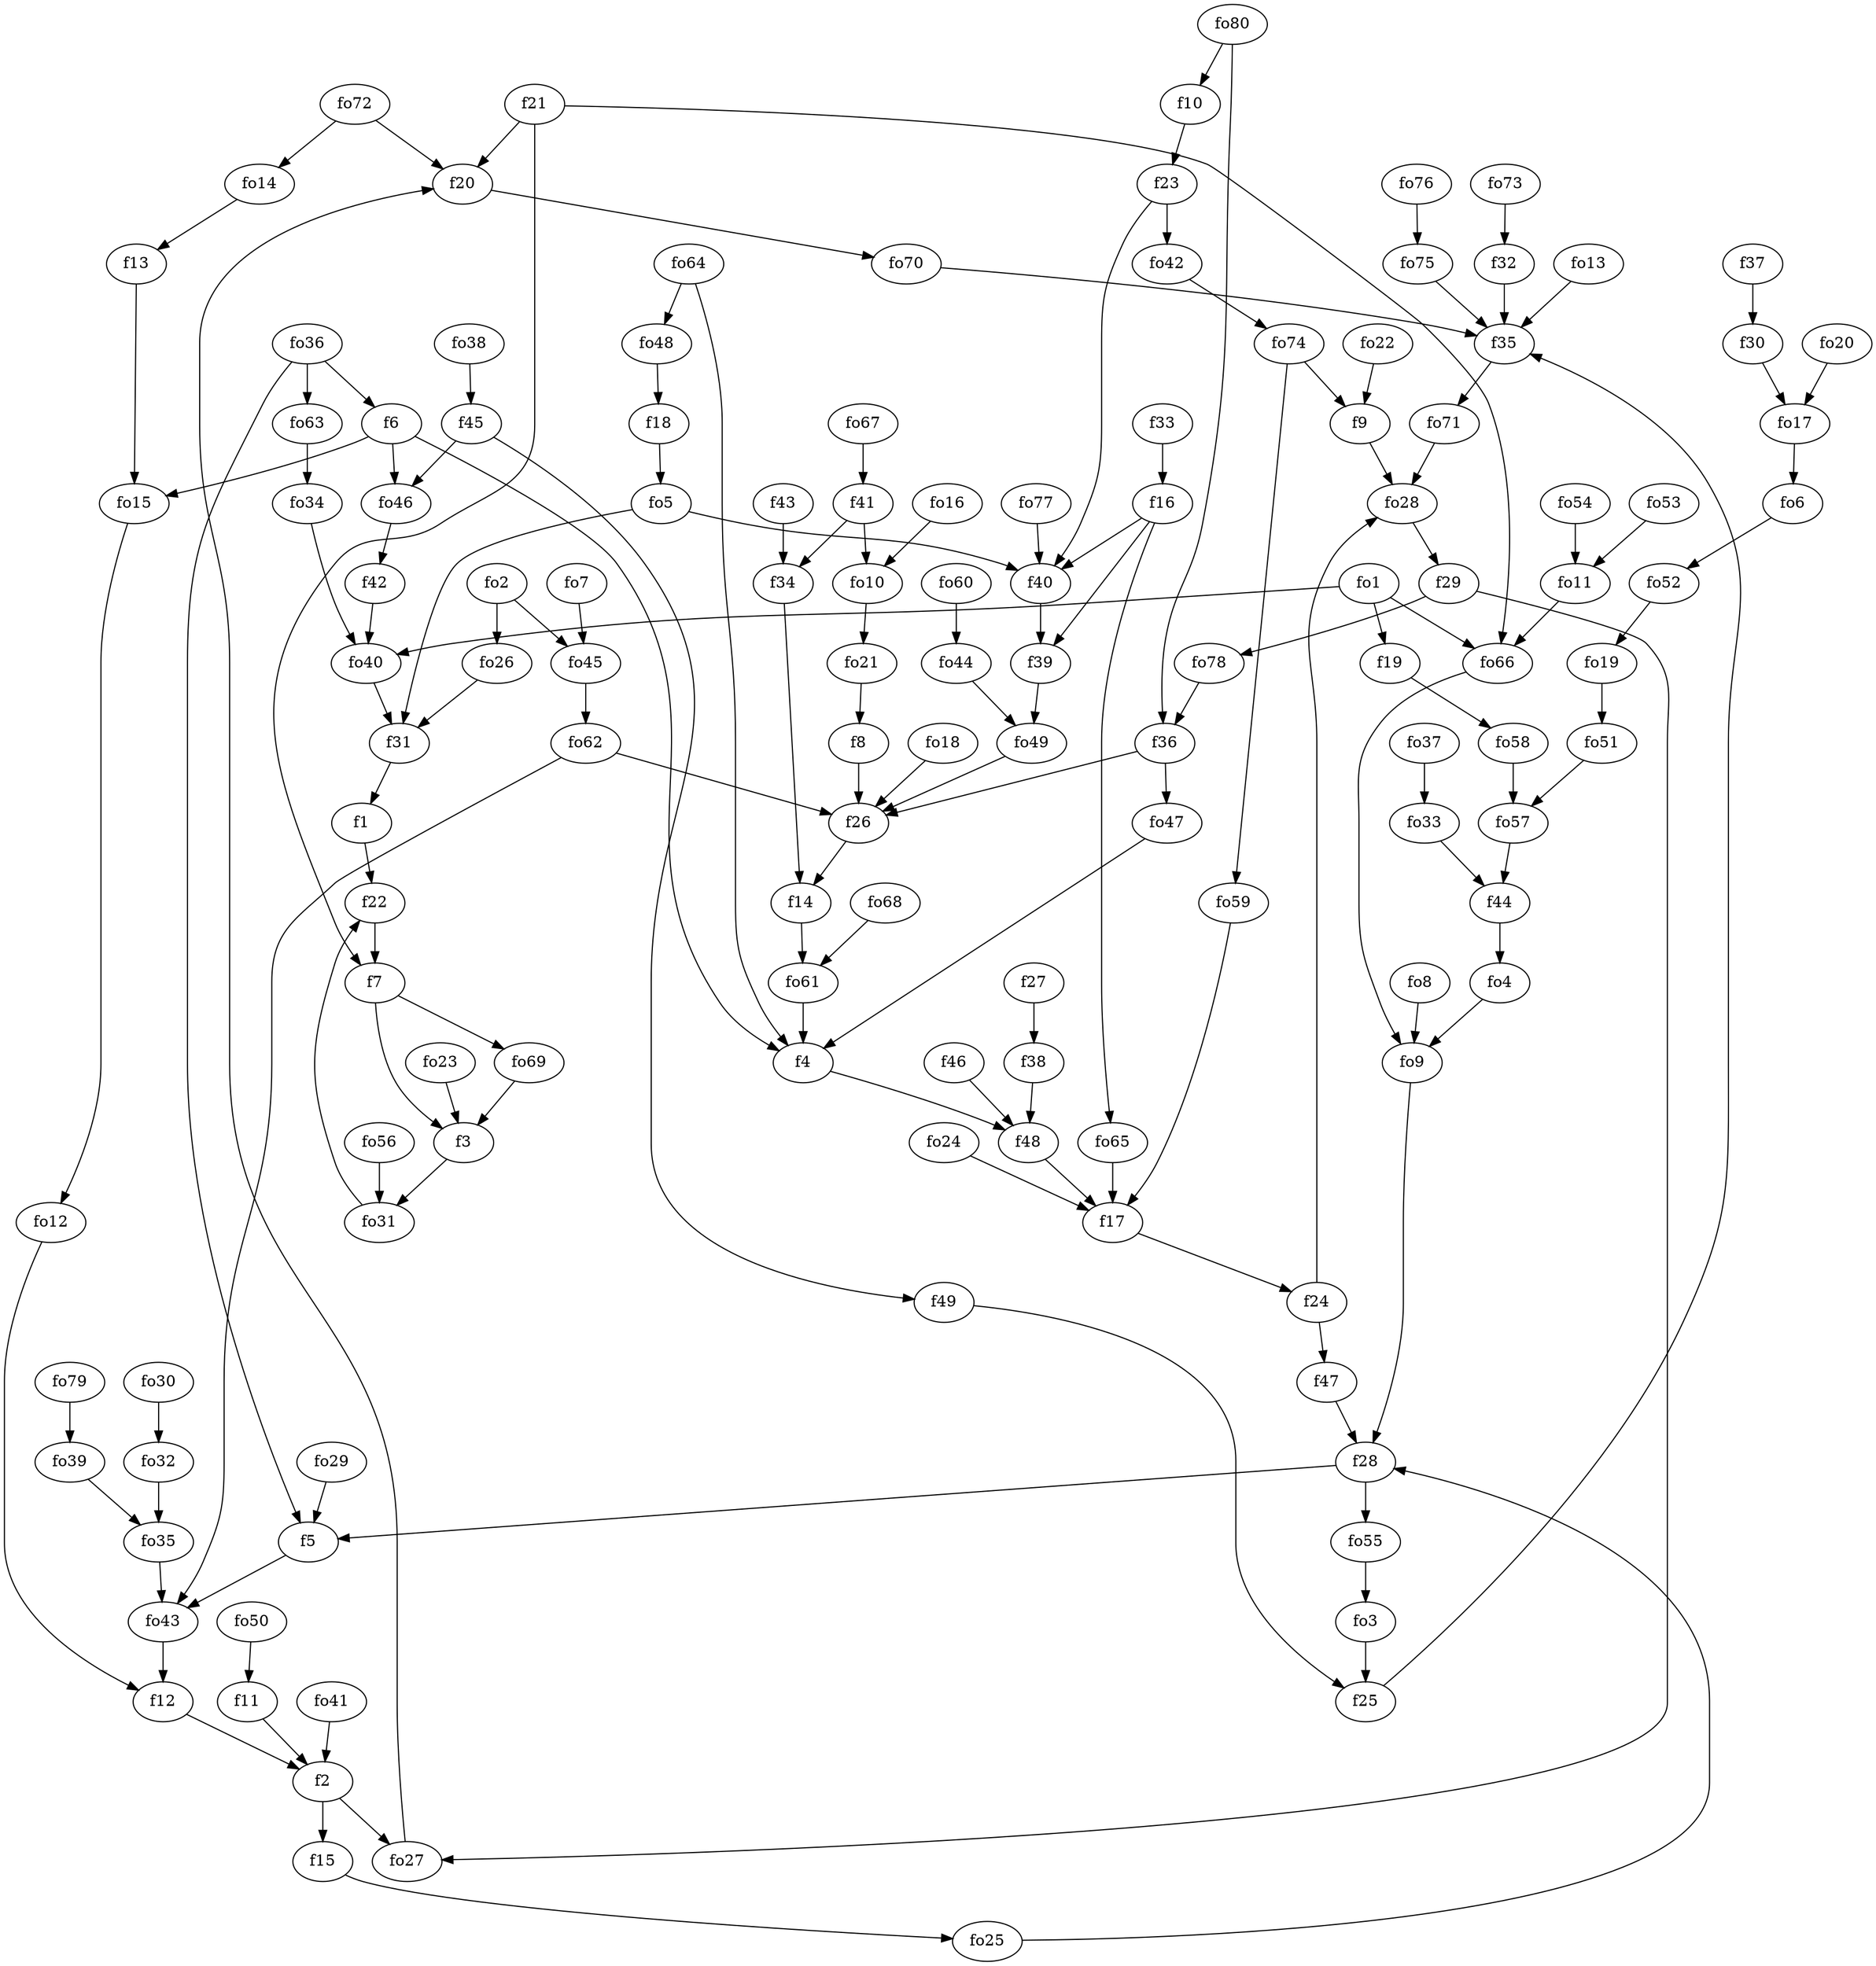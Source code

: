 strict digraph  {
f1;
f2;
f3;
f4;
f5;
f6;
f7;
f8;
f9;
f10;
f11;
f12;
f13;
f14;
f15;
f16;
f17;
f18;
f19;
f20;
f21;
f22;
f23;
f24;
f25;
f26;
f27;
f28;
f29;
f30;
f31;
f32;
f33;
f34;
f35;
f36;
f37;
f38;
f39;
f40;
f41;
f42;
f43;
f44;
f45;
f46;
f47;
f48;
f49;
fo1;
fo2;
fo3;
fo4;
fo5;
fo6;
fo7;
fo8;
fo9;
fo10;
fo11;
fo12;
fo13;
fo14;
fo15;
fo16;
fo17;
fo18;
fo19;
fo20;
fo21;
fo22;
fo23;
fo24;
fo25;
fo26;
fo27;
fo28;
fo29;
fo30;
fo31;
fo32;
fo33;
fo34;
fo35;
fo36;
fo37;
fo38;
fo39;
fo40;
fo41;
fo42;
fo43;
fo44;
fo45;
fo46;
fo47;
fo48;
fo49;
fo50;
fo51;
fo52;
fo53;
fo54;
fo55;
fo56;
fo57;
fo58;
fo59;
fo60;
fo61;
fo62;
fo63;
fo64;
fo65;
fo66;
fo67;
fo68;
fo69;
fo70;
fo71;
fo72;
fo73;
fo74;
fo75;
fo76;
fo77;
fo78;
fo79;
fo80;
f1 -> f22  [weight=2];
f2 -> fo27  [weight=2];
f2 -> f15  [weight=2];
f3 -> fo31  [weight=2];
f4 -> f48  [weight=2];
f5 -> fo43  [weight=2];
f6 -> f4  [weight=2];
f6 -> fo46  [weight=2];
f6 -> fo15  [weight=2];
f7 -> f3  [weight=2];
f7 -> fo69  [weight=2];
f8 -> f26  [weight=2];
f9 -> fo28  [weight=2];
f10 -> f23  [weight=2];
f11 -> f2  [weight=2];
f12 -> f2  [weight=2];
f13 -> fo15  [weight=2];
f14 -> fo61  [weight=2];
f15 -> fo25  [weight=2];
f16 -> f39  [weight=2];
f16 -> f40  [weight=2];
f16 -> fo65  [weight=2];
f17 -> f24  [weight=2];
f18 -> fo5  [weight=2];
f19 -> fo58  [weight=2];
f20 -> fo70  [weight=2];
f21 -> f20  [weight=2];
f21 -> f7  [weight=2];
f21 -> fo66  [weight=2];
f22 -> f7  [weight=2];
f23 -> f40  [weight=2];
f23 -> fo42  [weight=2];
f24 -> f47  [weight=2];
f24 -> fo28  [weight=2];
f25 -> f35  [weight=2];
f26 -> f14  [weight=2];
f27 -> f38  [weight=2];
f28 -> fo55  [weight=2];
f28 -> f5  [weight=2];
f29 -> fo27  [weight=2];
f29 -> fo78  [weight=2];
f30 -> fo17  [weight=2];
f31 -> f1  [weight=2];
f32 -> f35  [weight=2];
f33 -> f16  [weight=2];
f34 -> f14  [weight=2];
f35 -> fo71  [weight=2];
f36 -> f26  [weight=2];
f36 -> fo47  [weight=2];
f37 -> f30  [weight=2];
f38 -> f48  [weight=2];
f39 -> fo49  [weight=2];
f40 -> f39  [weight=2];
f41 -> f34  [weight=2];
f41 -> fo10  [weight=2];
f42 -> fo40  [weight=2];
f43 -> f34  [weight=2];
f44 -> fo4  [weight=2];
f45 -> f49  [weight=2];
f45 -> fo46  [weight=2];
f46 -> f48  [weight=2];
f47 -> f28  [weight=2];
f48 -> f17  [weight=2];
f49 -> f25  [weight=2];
fo1 -> fo66  [weight=2];
fo1 -> f19  [weight=2];
fo1 -> fo40  [weight=2];
fo2 -> fo26  [weight=2];
fo2 -> fo45  [weight=2];
fo3 -> f25  [weight=2];
fo4 -> fo9  [weight=2];
fo5 -> f31  [weight=2];
fo5 -> f40  [weight=2];
fo6 -> fo52  [weight=2];
fo7 -> fo45  [weight=2];
fo8 -> fo9  [weight=2];
fo9 -> f28  [weight=2];
fo10 -> fo21  [weight=2];
fo11 -> fo66  [weight=2];
fo12 -> f12  [weight=2];
fo13 -> f35  [weight=2];
fo14 -> f13  [weight=2];
fo15 -> fo12  [weight=2];
fo16 -> fo10  [weight=2];
fo17 -> fo6  [weight=2];
fo18 -> f26  [weight=2];
fo19 -> fo51  [weight=2];
fo20 -> fo17  [weight=2];
fo21 -> f8  [weight=2];
fo22 -> f9  [weight=2];
fo23 -> f3  [weight=2];
fo24 -> f17  [weight=2];
fo25 -> f28  [weight=2];
fo26 -> f31  [weight=2];
fo27 -> f20  [weight=2];
fo28 -> f29  [weight=2];
fo29 -> f5  [weight=2];
fo30 -> fo32  [weight=2];
fo31 -> f22  [weight=2];
fo32 -> fo35  [weight=2];
fo33 -> f44  [weight=2];
fo34 -> fo40  [weight=2];
fo35 -> fo43  [weight=2];
fo36 -> f5  [weight=2];
fo36 -> f6  [weight=2];
fo36 -> fo63  [weight=2];
fo37 -> fo33  [weight=2];
fo38 -> f45  [weight=2];
fo39 -> fo35  [weight=2];
fo40 -> f31  [weight=2];
fo41 -> f2  [weight=2];
fo42 -> fo74  [weight=2];
fo43 -> f12  [weight=2];
fo44 -> fo49  [weight=2];
fo45 -> fo62  [weight=2];
fo46 -> f42  [weight=2];
fo47 -> f4  [weight=2];
fo48 -> f18  [weight=2];
fo49 -> f26  [weight=2];
fo50 -> f11  [weight=2];
fo51 -> fo57  [weight=2];
fo52 -> fo19  [weight=2];
fo53 -> fo11  [weight=2];
fo54 -> fo11  [weight=2];
fo55 -> fo3  [weight=2];
fo56 -> fo31  [weight=2];
fo57 -> f44  [weight=2];
fo58 -> fo57  [weight=2];
fo59 -> f17  [weight=2];
fo60 -> fo44  [weight=2];
fo61 -> f4  [weight=2];
fo62 -> fo43  [weight=2];
fo62 -> f26  [weight=2];
fo63 -> fo34  [weight=2];
fo64 -> fo48  [weight=2];
fo64 -> f4  [weight=2];
fo65 -> f17  [weight=2];
fo66 -> fo9  [weight=2];
fo67 -> f41  [weight=2];
fo68 -> fo61  [weight=2];
fo69 -> f3  [weight=2];
fo70 -> f35  [weight=2];
fo71 -> fo28  [weight=2];
fo72 -> fo14  [weight=2];
fo72 -> f20  [weight=2];
fo73 -> f32  [weight=2];
fo74 -> fo59  [weight=2];
fo74 -> f9  [weight=2];
fo75 -> f35  [weight=2];
fo76 -> fo75  [weight=2];
fo77 -> f40  [weight=2];
fo78 -> f36  [weight=2];
fo79 -> fo39  [weight=2];
fo80 -> f10  [weight=2];
fo80 -> f36  [weight=2];
}
